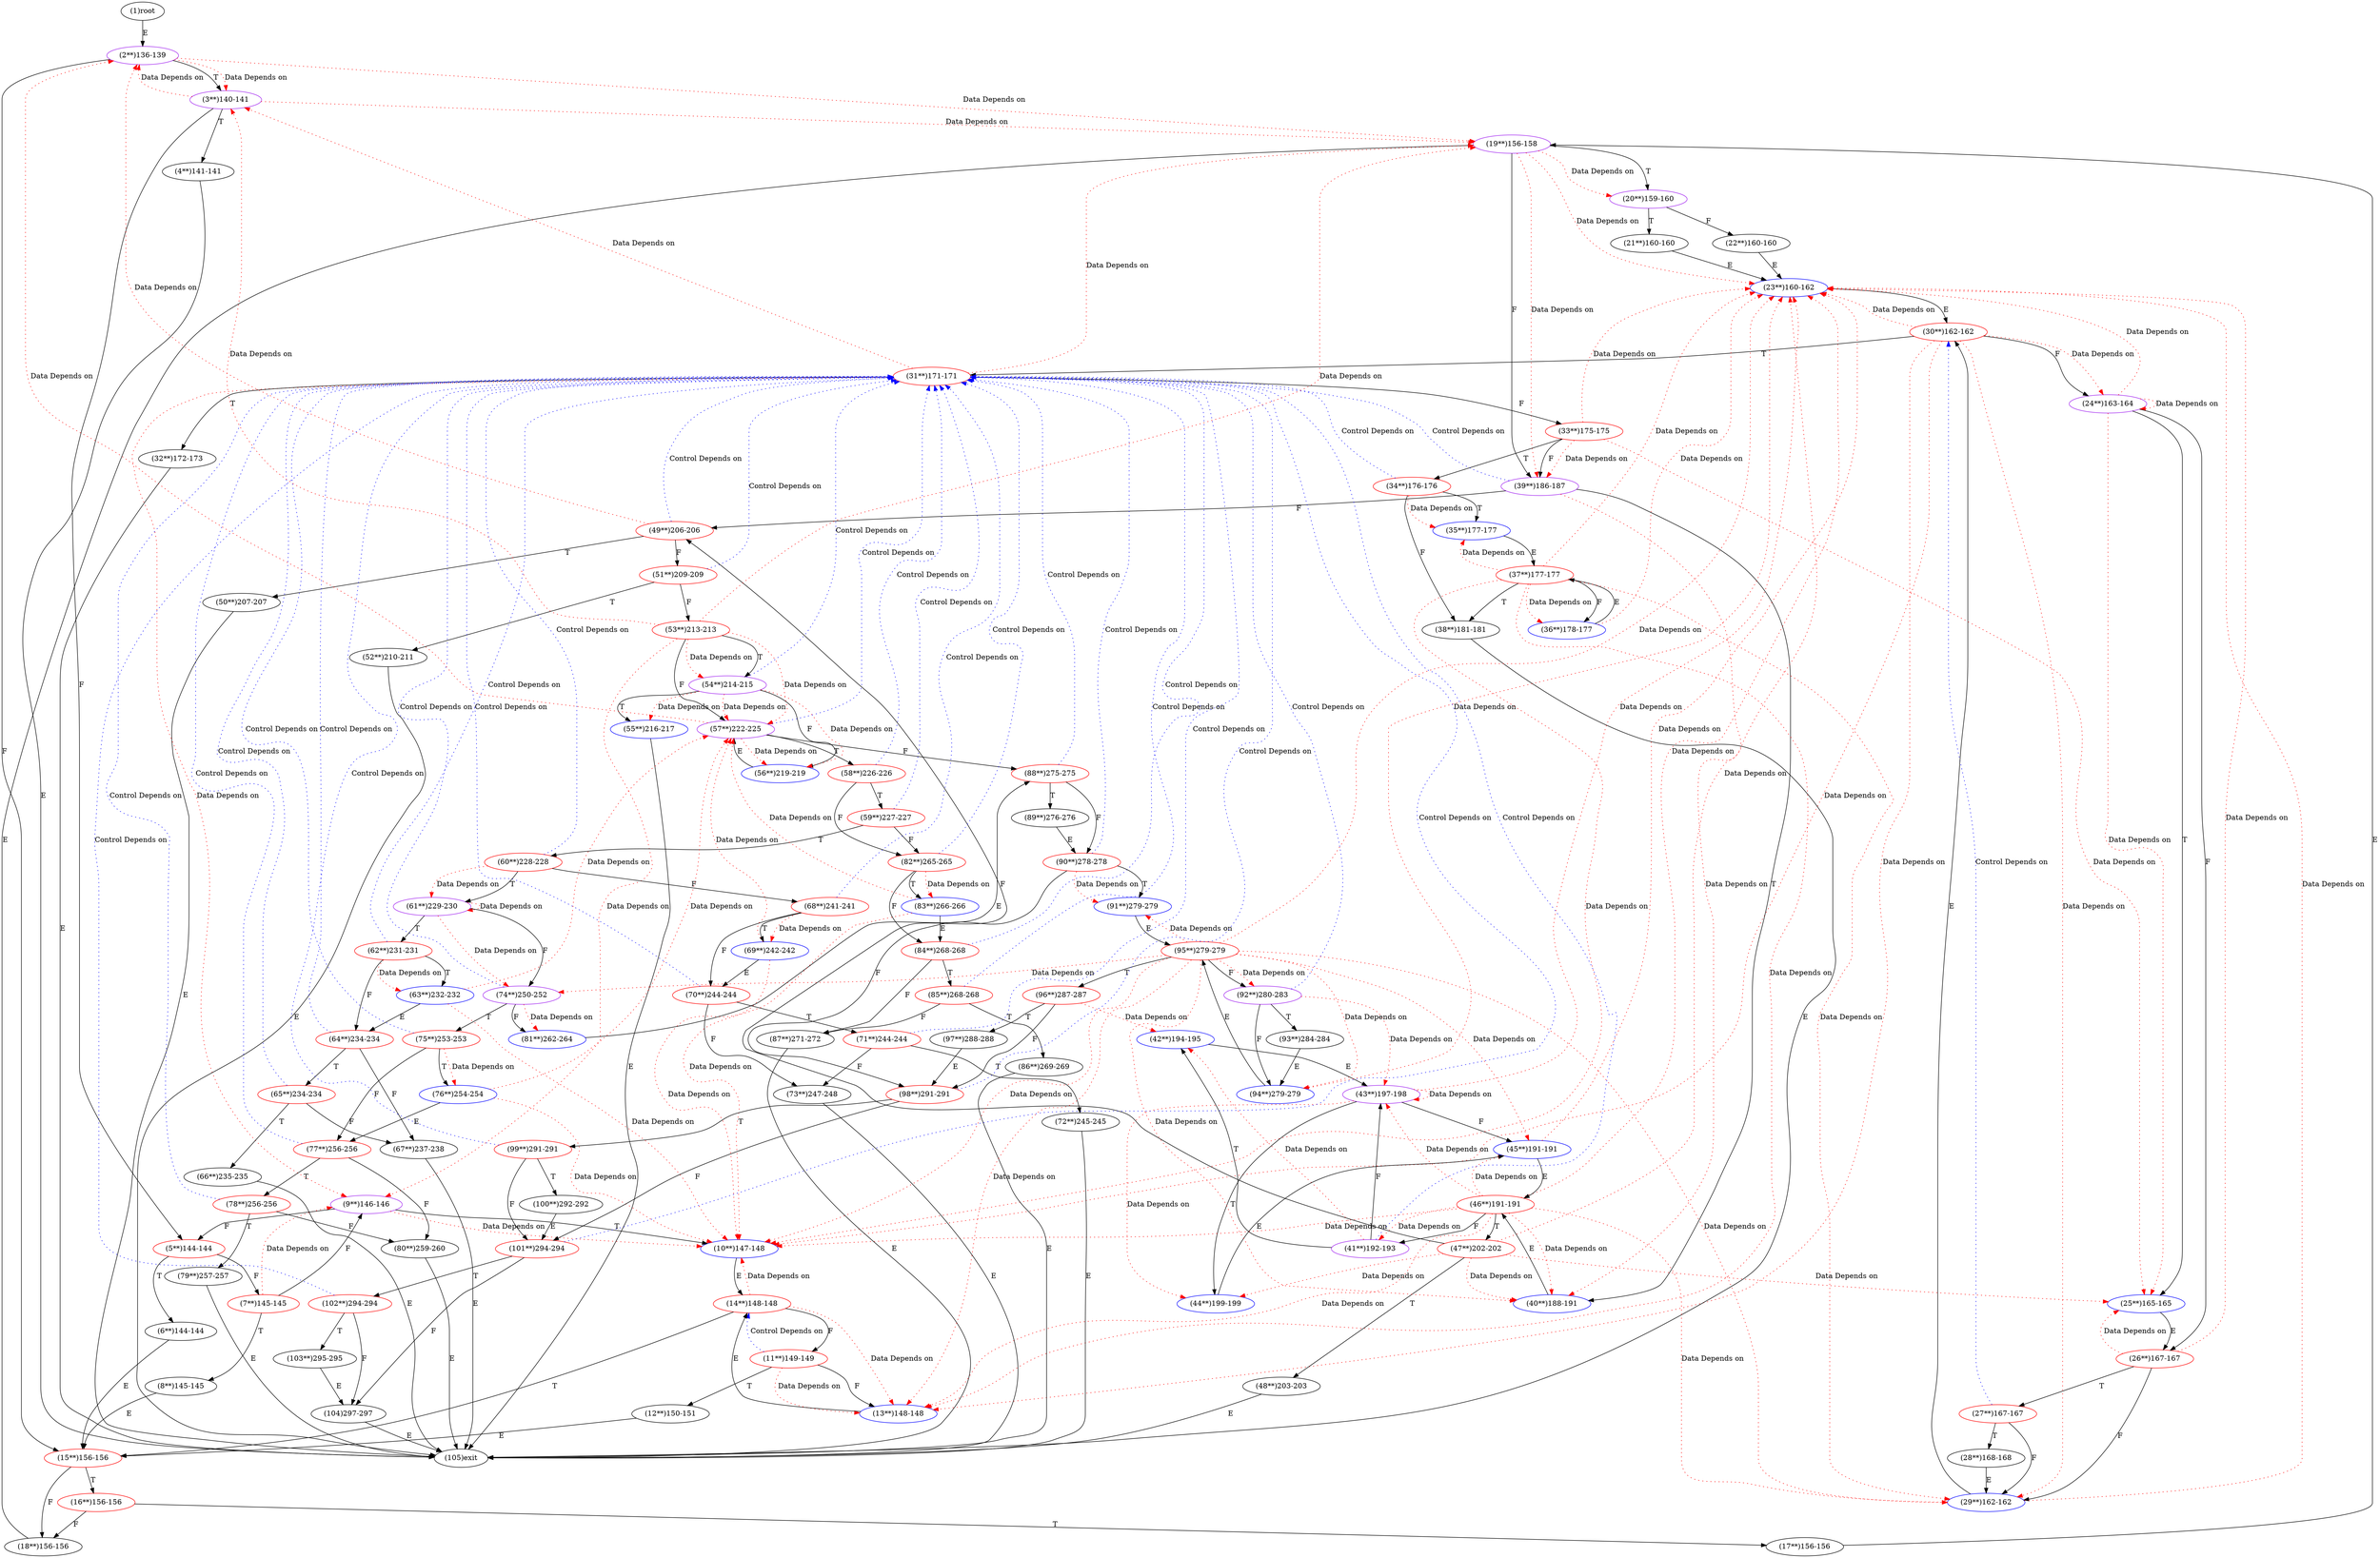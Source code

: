 digraph "" { 
1[ label="(1)root"];
2[ label="(2**)136-139",color=purple];
3[ label="(3**)140-141",color=purple];
4[ label="(4**)141-141"];
5[ label="(5**)144-144",color=red];
6[ label="(6**)144-144"];
7[ label="(7**)145-145",color=red];
8[ label="(8**)145-145"];
9[ label="(9**)146-146",color=purple];
10[ label="(10**)147-148",color=blue];
11[ label="(11**)149-149",color=red];
12[ label="(12**)150-151"];
13[ label="(13**)148-148",color=blue];
14[ label="(14**)148-148",color=red];
15[ label="(15**)156-156",color=red];
17[ label="(17**)156-156"];
16[ label="(16**)156-156",color=red];
19[ label="(19**)156-158",color=purple];
18[ label="(18**)156-156"];
21[ label="(21**)160-160"];
20[ label="(20**)159-160",color=purple];
23[ label="(23**)160-162",color=blue];
22[ label="(22**)160-160"];
25[ label="(25**)165-165",color=blue];
24[ label="(24**)163-164",color=purple];
27[ label="(27**)167-167",color=red];
26[ label="(26**)167-167",color=red];
29[ label="(29**)162-162",color=blue];
28[ label="(28**)168-168"];
31[ label="(31**)171-171",color=red];
30[ label="(30**)162-162",color=red];
34[ label="(34**)176-176",color=red];
35[ label="(35**)177-177",color=blue];
32[ label="(32**)172-173"];
33[ label="(33**)175-175",color=red];
38[ label="(38**)181-181"];
39[ label="(39**)186-187",color=purple];
36[ label="(36**)178-177",color=blue];
37[ label="(37**)177-177",color=red];
42[ label="(42**)194-195",color=blue];
43[ label="(43**)197-198",color=purple];
40[ label="(40**)188-191",color=blue];
41[ label="(41**)192-193",color=purple];
46[ label="(46**)191-191",color=red];
47[ label="(47**)202-202",color=red];
44[ label="(44**)199-199",color=blue];
45[ label="(45**)191-191",color=blue];
51[ label="(51**)209-209",color=red];
50[ label="(50**)207-207"];
49[ label="(49**)206-206",color=red];
48[ label="(48**)203-203"];
55[ label="(55**)216-217",color=blue];
54[ label="(54**)214-215",color=purple];
53[ label="(53**)213-213",color=red];
52[ label="(52**)210-211"];
59[ label="(59**)227-227",color=red];
58[ label="(58**)226-226",color=red];
57[ label="(57**)222-225",color=purple];
56[ label="(56**)219-219",color=blue];
63[ label="(63**)232-232",color=blue];
62[ label="(62**)231-231",color=red];
61[ label="(61**)229-230",color=purple];
60[ label="(60**)228-228",color=red];
68[ label="(68**)241-241",color=red];
69[ label="(69**)242-242",color=blue];
70[ label="(70**)244-244",color=red];
71[ label="(71**)244-244",color=red];
64[ label="(64**)234-234",color=red];
65[ label="(65**)234-234",color=red];
66[ label="(66**)235-235"];
67[ label="(67**)237-238"];
76[ label="(76**)254-254",color=blue];
77[ label="(77**)256-256",color=red];
78[ label="(78**)256-256",color=red];
79[ label="(79**)257-257"];
72[ label="(72**)245-245"];
73[ label="(73**)247-248"];
74[ label="(74**)250-252",color=purple];
75[ label="(75**)253-253",color=red];
85[ label="(85**)268-268",color=red];
84[ label="(84**)268-268",color=red];
87[ label="(87**)271-272"];
86[ label="(86**)269-269"];
81[ label="(81**)262-264",color=blue];
80[ label="(80**)259-260"];
83[ label="(83**)266-266",color=blue];
82[ label="(82**)265-265",color=red];
93[ label="(93**)284-284"];
92[ label="(92**)280-283",color=purple];
95[ label="(95**)279-279",color=red];
94[ label="(94**)279-279",color=blue];
89[ label="(89**)276-276"];
88[ label="(88**)275-275",color=red];
91[ label="(91**)279-279",color=blue];
90[ label="(90**)278-278",color=red];
102[ label="(102**)294-294",color=red];
103[ label="(103**)295-295"];
100[ label="(100**)292-292"];
101[ label="(101**)294-294",color=red];
98[ label="(98**)291-291",color=red];
99[ label="(99**)291-291",color=red];
96[ label="(96**)287-287",color=red];
97[ label="(97**)288-288"];
104[ label="(104)297-297"];
105[ label="(105)exit"];
1->2[ label="E"];
2->15[ label="F"];
2->3[ label="T"];
3->5[ label="F"];
3->4[ label="T"];
4->105[ label="E"];
5->7[ label="F"];
5->6[ label="T"];
6->15[ label="E"];
7->9[ label="F"];
7->8[ label="T"];
8->15[ label="E"];
9->5[ label="F"];
9->10[ label="T"];
10->14[ label="E"];
11->13[ label="F"];
11->12[ label="T"];
12->15[ label="E"];
13->14[ label="E"];
14->11[ label="F"];
14->15[ label="T"];
15->18[ label="F"];
15->16[ label="T"];
16->18[ label="F"];
16->17[ label="T"];
17->19[ label="E"];
18->19[ label="E"];
19->39[ label="F"];
19->20[ label="T"];
20->22[ label="F"];
20->21[ label="T"];
21->23[ label="E"];
22->23[ label="E"];
23->30[ label="E"];
24->26[ label="F"];
24->25[ label="T"];
25->26[ label="E"];
26->29[ label="F"];
26->27[ label="T"];
27->29[ label="F"];
27->28[ label="T"];
28->29[ label="E"];
29->30[ label="E"];
30->24[ label="F"];
30->31[ label="T"];
31->33[ label="F"];
31->32[ label="T"];
32->105[ label="E"];
33->39[ label="F"];
33->34[ label="T"];
34->38[ label="F"];
34->35[ label="T"];
35->37[ label="E"];
36->37[ label="E"];
37->36[ label="F"];
37->38[ label="T"];
38->105[ label="E"];
39->49[ label="F"];
39->40[ label="T"];
40->46[ label="E"];
41->43[ label="F"];
41->42[ label="T"];
42->43[ label="E"];
43->45[ label="F"];
43->44[ label="T"];
44->45[ label="E"];
45->46[ label="E"];
46->41[ label="F"];
46->47[ label="T"];
47->49[ label="F"];
47->48[ label="T"];
48->105[ label="E"];
49->51[ label="F"];
49->50[ label="T"];
50->105[ label="E"];
51->53[ label="F"];
51->52[ label="T"];
52->105[ label="E"];
53->57[ label="F"];
53->54[ label="T"];
54->56[ label="F"];
54->55[ label="T"];
55->105[ label="E"];
56->57[ label="E"];
57->88[ label="F"];
57->58[ label="T"];
58->82[ label="F"];
58->59[ label="T"];
59->82[ label="F"];
59->60[ label="T"];
60->68[ label="F"];
60->61[ label="T"];
61->74[ label="F"];
61->62[ label="T"];
62->64[ label="F"];
62->63[ label="T"];
63->64[ label="E"];
64->67[ label="F"];
64->65[ label="T"];
65->67[ label="F"];
65->66[ label="T"];
66->105[ label="E"];
67->105[ label="E"];
68->70[ label="F"];
68->69[ label="T"];
69->70[ label="E"];
70->73[ label="F"];
70->71[ label="T"];
71->73[ label="F"];
71->72[ label="T"];
72->105[ label="E"];
73->105[ label="E"];
74->81[ label="F"];
74->75[ label="T"];
75->77[ label="F"];
75->76[ label="T"];
76->77[ label="E"];
77->80[ label="F"];
77->78[ label="T"];
78->80[ label="F"];
78->79[ label="T"];
79->105[ label="E"];
80->105[ label="E"];
81->88[ label="E"];
82->84[ label="F"];
82->83[ label="T"];
83->84[ label="E"];
84->87[ label="F"];
84->85[ label="T"];
85->87[ label="F"];
85->86[ label="T"];
86->105[ label="E"];
87->105[ label="E"];
88->90[ label="F"];
88->89[ label="T"];
89->90[ label="E"];
90->98[ label="F"];
90->91[ label="T"];
91->95[ label="E"];
92->94[ label="F"];
92->93[ label="T"];
93->94[ label="E"];
94->95[ label="E"];
95->92[ label="F"];
95->96[ label="T"];
96->98[ label="F"];
96->97[ label="T"];
97->98[ label="E"];
98->101[ label="F"];
98->99[ label="T"];
99->101[ label="F"];
99->100[ label="T"];
100->101[ label="E"];
101->104[ label="F"];
101->102[ label="T"];
102->104[ label="F"];
102->103[ label="T"];
103->104[ label="E"];
104->105[ label="E"];
2->19[ color="red" label="Data Depends on" style = dotted ];
2->3[ color="red" label="Data Depends on" style = dotted ];
3->2[ color="red" label="Data Depends on" style = dotted ];
3->19[ color="red" label="Data Depends on" style = dotted ];
7->9[ color="red" label="Data Depends on" style = dotted ];
9->10[ color="red" label="Data Depends on" style = dotted ];
11->14[ color="blue" label="Control Depends on" style = dotted ];
11->13[ color="red" label="Data Depends on" style = dotted ];
14->13[ color="red" label="Data Depends on" style = dotted ];
14->10[ color="red" label="Data Depends on" style = dotted ];
19->23[ color="red" label="Data Depends on" style = dotted ];
19->20[ color="red" label="Data Depends on" style = dotted ];
19->39[ color="red" label="Data Depends on" style = dotted ];
24->24[ color="red" label="Data Depends on" style = dotted ];
24->25[ color="red" label="Data Depends on" style = dotted ];
24->23[ color="red" label="Data Depends on" style = dotted ];
27->30[ color="blue" label="Control Depends on" style = dotted ];
26->25[ color="red" label="Data Depends on" style = dotted ];
26->23[ color="red" label="Data Depends on" style = dotted ];
29->23[ color="red" label="Data Depends on" style = dotted ];
31->9[ color="red" label="Data Depends on" style = dotted ];
31->19[ color="red" label="Data Depends on" style = dotted ];
31->3[ color="red" label="Data Depends on" style = dotted ];
30->13[ color="red" label="Data Depends on" style = dotted ];
30->29[ color="red" label="Data Depends on" style = dotted ];
30->10[ color="red" label="Data Depends on" style = dotted ];
30->24[ color="red" label="Data Depends on" style = dotted ];
30->23[ color="red" label="Data Depends on" style = dotted ];
34->35[ color="red" label="Data Depends on" style = dotted ];
34->31[ color="blue" label="Control Depends on" style = dotted ];
33->23[ color="red" label="Data Depends on" style = dotted ];
33->39[ color="red" label="Data Depends on" style = dotted ];
33->25[ color="red" label="Data Depends on" style = dotted ];
39->31[ color="blue" label="Control Depends on" style = dotted ];
39->40[ color="red" label="Data Depends on" style = dotted ];
36->23[ color="red" label="Data Depends on" style = dotted ];
37->36[ color="red" label="Data Depends on" style = dotted ];
37->23[ color="red" label="Data Depends on" style = dotted ];
37->35[ color="red" label="Data Depends on" style = dotted ];
37->13[ color="red" label="Data Depends on" style = dotted ];
37->29[ color="red" label="Data Depends on" style = dotted ];
37->10[ color="red" label="Data Depends on" style = dotted ];
43->43[ color="red" label="Data Depends on" style = dotted ];
43->44[ color="red" label="Data Depends on" style = dotted ];
43->23[ color="red" label="Data Depends on" style = dotted ];
41->42[ color="red" label="Data Depends on" style = dotted ];
41->31[ color="blue" label="Control Depends on" style = dotted ];
46->29[ color="red" label="Data Depends on" style = dotted ];
46->13[ color="red" label="Data Depends on" style = dotted ];
46->45[ color="red" label="Data Depends on" style = dotted ];
46->43[ color="red" label="Data Depends on" style = dotted ];
46->40[ color="red" label="Data Depends on" style = dotted ];
46->10[ color="red" label="Data Depends on" style = dotted ];
46->41[ color="red" label="Data Depends on" style = dotted ];
46->23[ color="red" label="Data Depends on" style = dotted ];
47->44[ color="red" label="Data Depends on" style = dotted ];
47->25[ color="red" label="Data Depends on" style = dotted ];
47->40[ color="red" label="Data Depends on" style = dotted ];
47->23[ color="red" label="Data Depends on" style = dotted ];
45->23[ color="red" label="Data Depends on" style = dotted ];
51->31[ color="blue" label="Control Depends on" style = dotted ];
49->2[ color="red" label="Data Depends on" style = dotted ];
49->31[ color="blue" label="Control Depends on" style = dotted ];
54->55[ color="red" label="Data Depends on" style = dotted ];
54->31[ color="blue" label="Control Depends on" style = dotted ];
54->56[ color="red" label="Data Depends on" style = dotted ];
54->57[ color="red" label="Data Depends on" style = dotted ];
53->54[ color="red" label="Data Depends on" style = dotted ];
53->19[ color="red" label="Data Depends on" style = dotted ];
53->3[ color="red" label="Data Depends on" style = dotted ];
53->57[ color="red" label="Data Depends on" style = dotted ];
53->9[ color="red" label="Data Depends on" style = dotted ];
59->31[ color="blue" label="Control Depends on" style = dotted ];
58->31[ color="blue" label="Control Depends on" style = dotted ];
57->56[ color="red" label="Data Depends on" style = dotted ];
57->31[ color="blue" label="Control Depends on" style = dotted ];
57->2[ color="red" label="Data Depends on" style = dotted ];
63->10[ color="red" label="Data Depends on" style = dotted ];
63->57[ color="red" label="Data Depends on" style = dotted ];
62->63[ color="red" label="Data Depends on" style = dotted ];
62->31[ color="blue" label="Control Depends on" style = dotted ];
61->74[ color="red" label="Data Depends on" style = dotted ];
61->61[ color="red" label="Data Depends on" style = dotted ];
60->31[ color="blue" label="Control Depends on" style = dotted ];
60->61[ color="red" label="Data Depends on" style = dotted ];
68->69[ color="red" label="Data Depends on" style = dotted ];
68->31[ color="blue" label="Control Depends on" style = dotted ];
69->57[ color="red" label="Data Depends on" style = dotted ];
69->10[ color="red" label="Data Depends on" style = dotted ];
70->31[ color="blue" label="Control Depends on" style = dotted ];
71->31[ color="blue" label="Control Depends on" style = dotted ];
64->31[ color="blue" label="Control Depends on" style = dotted ];
65->31[ color="blue" label="Control Depends on" style = dotted ];
76->57[ color="red" label="Data Depends on" style = dotted ];
76->10[ color="red" label="Data Depends on" style = dotted ];
77->31[ color="blue" label="Control Depends on" style = dotted ];
78->31[ color="blue" label="Control Depends on" style = dotted ];
74->31[ color="blue" label="Control Depends on" style = dotted ];
74->81[ color="red" label="Data Depends on" style = dotted ];
75->31[ color="blue" label="Control Depends on" style = dotted ];
75->76[ color="red" label="Data Depends on" style = dotted ];
85->31[ color="blue" label="Control Depends on" style = dotted ];
84->31[ color="blue" label="Control Depends on" style = dotted ];
83->10[ color="red" label="Data Depends on" style = dotted ];
83->57[ color="red" label="Data Depends on" style = dotted ];
82->83[ color="red" label="Data Depends on" style = dotted ];
82->31[ color="blue" label="Control Depends on" style = dotted ];
92->43[ color="red" label="Data Depends on" style = dotted ];
92->31[ color="blue" label="Control Depends on" style = dotted ];
95->10[ color="red" label="Data Depends on" style = dotted ];
95->40[ color="red" label="Data Depends on" style = dotted ];
95->94[ color="red" label="Data Depends on" style = dotted ];
95->92[ color="red" label="Data Depends on" style = dotted ];
95->74[ color="red" label="Data Depends on" style = dotted ];
95->91[ color="red" label="Data Depends on" style = dotted ];
95->45[ color="red" label="Data Depends on" style = dotted ];
95->29[ color="red" label="Data Depends on" style = dotted ];
95->13[ color="red" label="Data Depends on" style = dotted ];
95->23[ color="red" label="Data Depends on" style = dotted ];
94->23[ color="red" label="Data Depends on" style = dotted ];
88->31[ color="blue" label="Control Depends on" style = dotted ];
90->91[ color="red" label="Data Depends on" style = dotted ];
90->31[ color="blue" label="Control Depends on" style = dotted ];
102->31[ color="blue" label="Control Depends on" style = dotted ];
101->31[ color="blue" label="Control Depends on" style = dotted ];
98->31[ color="blue" label="Control Depends on" style = dotted ];
99->31[ color="blue" label="Control Depends on" style = dotted ];
96->42[ color="red" label="Data Depends on" style = dotted ];
}